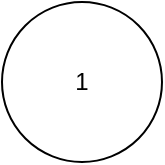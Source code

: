 <mxfile version="14.7.6" type="github">
  <diagram id="CqXALl4XT2WkMqHkRKDP" name="Page-1">
    <mxGraphModel dx="1422" dy="762" grid="1" gridSize="10" guides="1" tooltips="1" connect="1" arrows="1" fold="1" page="1" pageScale="1" pageWidth="827" pageHeight="1169" math="0" shadow="0">
      <root>
        <mxCell id="0" />
        <mxCell id="1" parent="0" />
        <mxCell id="CzXSNjGPtCtKbVRKmApe-1" value="1" style="ellipse;whiteSpace=wrap;html=1;aspect=fixed;" parent="1" vertex="1">
          <mxGeometry x="340" y="140" width="80" height="80" as="geometry" />
        </mxCell>
      </root>
    </mxGraphModel>
  </diagram>
</mxfile>
